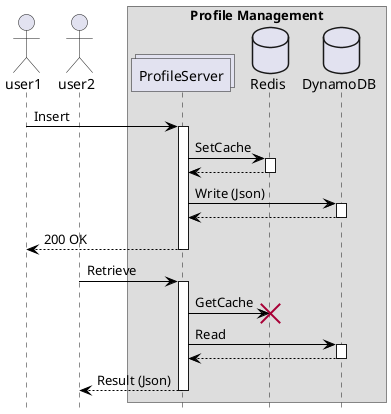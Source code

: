@startuml Sequence
skinparam class {
    BackgroundColor White
    ArrowColor Black
    BorderColor Black
    AttributeIconSize 0
}
'skinparam style strictuml
skinparam stereotypeCBackgroundColor White
skinparam stereotypeIBackgroundColor White
skinparam stereotypeEBackgroundColor White
skinparam stereotypeABackgroundColor White
skinparam linetype ortho

actor user1
actor user2

box "Profile Management"
hide footbox

collections ProfileServer
user1 -> ProfileServer ++ : Insert

database Redis
ProfileServer -> Redis ++ : SetCache
return

database DynamoDB
ProfileServer -> DynamoDB ++ : Write (Json)
return
return 200 OK



user2 -> ProfileServer ++ : Retrieve
ProfileServer -> Redis !! : GetCache

ProfileServer -> DynamoDB ++ : Read
return

return Result (Json)

end box
@enduml
